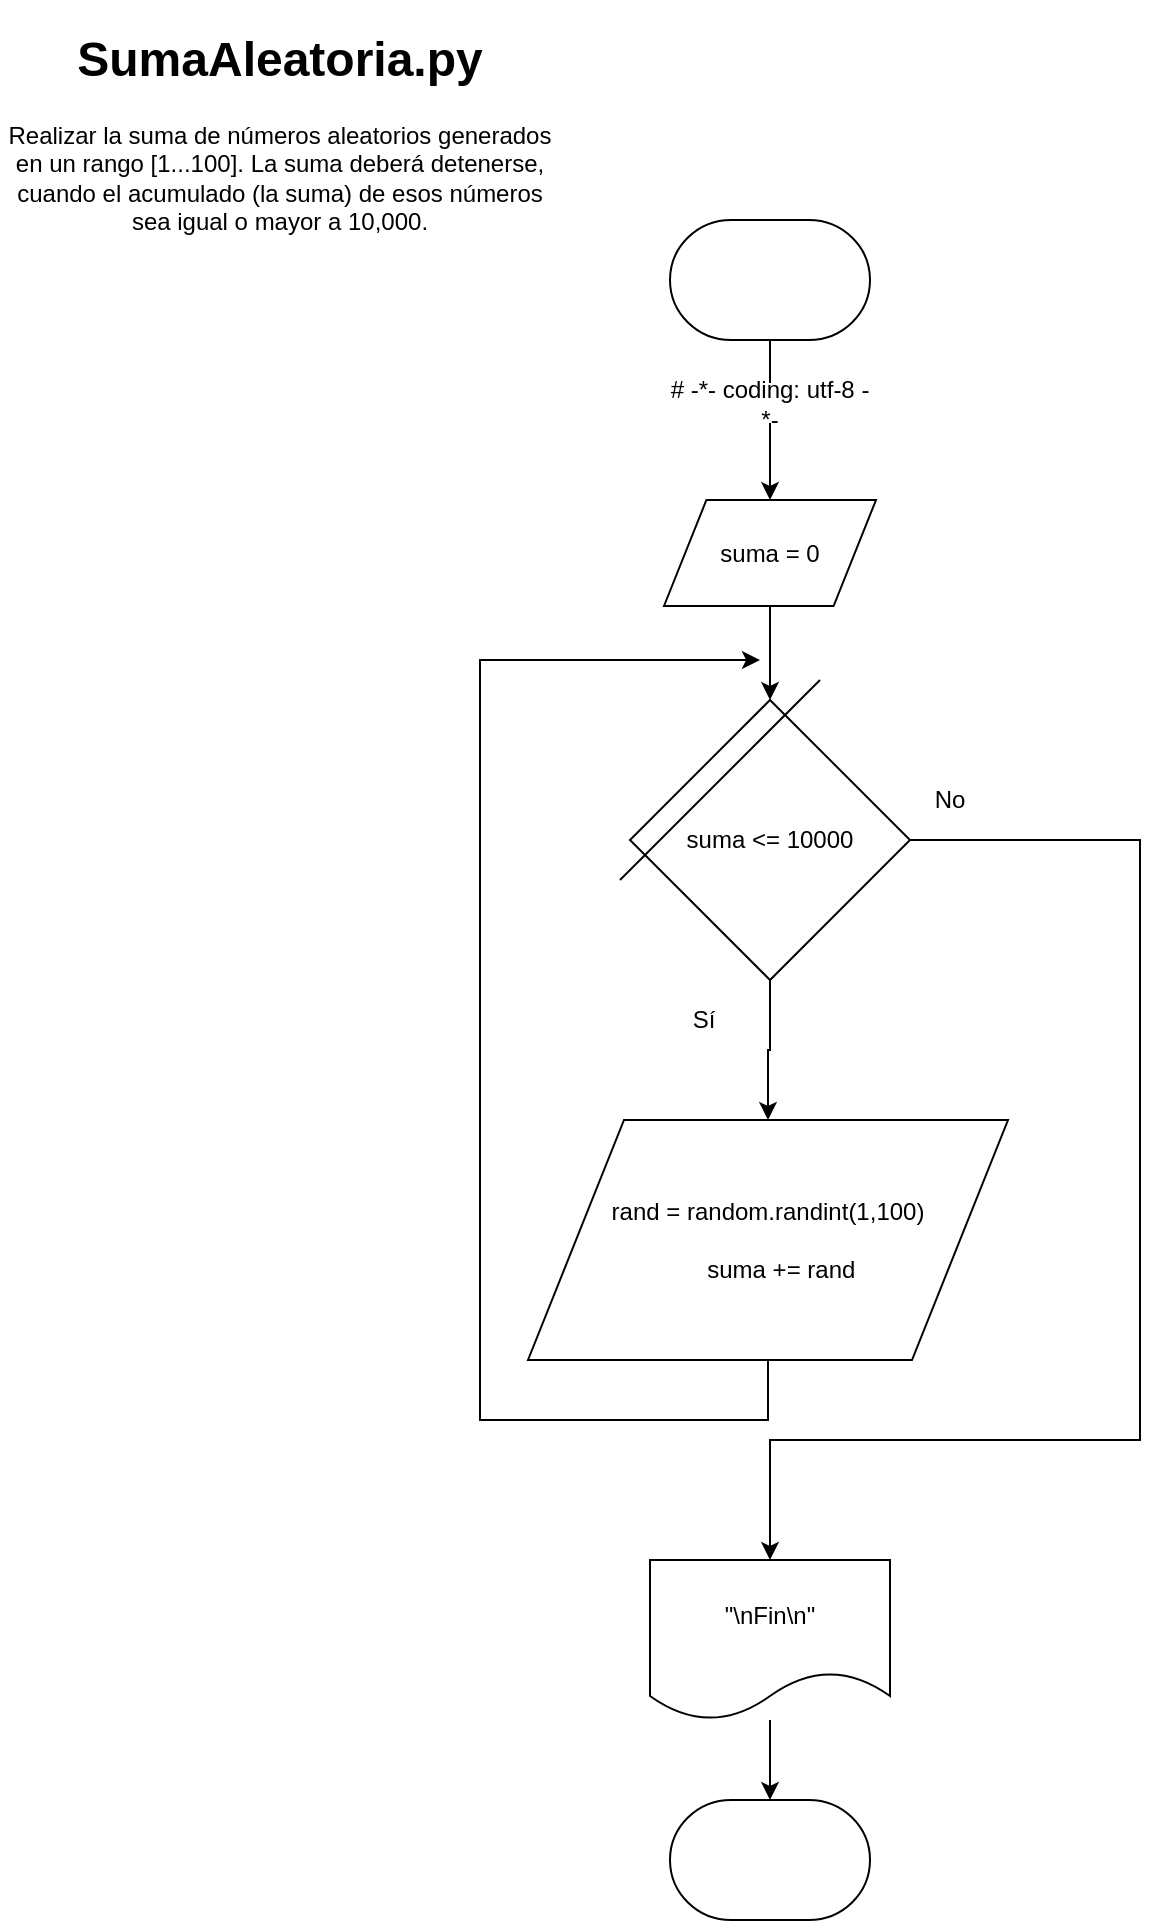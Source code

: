 <mxfile version="10.7.7" type="google"><diagram id="t9eIMvIFj8lqUvyRgRZ9" name="Page-1"><mxGraphModel dx="998" dy="483" grid="1" gridSize="10" guides="1" tooltips="1" connect="1" arrows="1" fold="1" page="1" pageScale="1" pageWidth="850" pageHeight="1100" math="0" shadow="0"><root><mxCell id="0"/><mxCell id="1" parent="0"/><mxCell id="4BTMthnvzZJZzFdLzzdM-22" value="&lt;h1&gt;SumaAleatoria.py&lt;br&gt;&lt;/h1&gt;Realizar la suma de números aleatorios generados en un rango [1...100]. La suma deberá detenerse, cuando el acumulado (la suma) de esos números sea igual o mayor a 10,000." style="text;html=1;strokeColor=none;fillColor=none;spacing=5;spacingTop=-20;whiteSpace=wrap;overflow=hidden;rounded=0;labelBackgroundColor=#ffffff;align=center;" parent="1" vertex="1"><mxGeometry x="40" y="40" width="280" height="120" as="geometry"/></mxCell><mxCell id="4BTMthnvzZJZzFdLzzdM-1" value="" style="strokeWidth=1;html=1;shape=mxgraph.flowchart.terminator;whiteSpace=wrap;" parent="1" vertex="1"><mxGeometry x="375" y="140" width="100" height="60" as="geometry"/></mxCell><mxCell id="4BTMthnvzZJZzFdLzzdM-18" value="" style="strokeWidth=1;html=1;shape=mxgraph.flowchart.terminator;whiteSpace=wrap;" parent="1" vertex="1"><mxGeometry x="375" y="930" width="100" height="60" as="geometry"/></mxCell><mxCell id="h7jLW6X67XXgZr9En6BO-5" value="suma = 0" style="shape=parallelogram;perimeter=parallelogramPerimeter;whiteSpace=wrap;html=1;" parent="1" vertex="1"><mxGeometry x="372" y="280" width="106" height="53" as="geometry"/></mxCell><mxCell id="h7jLW6X67XXgZr9En6BO-9" value="" style="edgeStyle=orthogonalEdgeStyle;rounded=0;orthogonalLoop=1;jettySize=auto;html=1;" parent="1" source="4BTMthnvzZJZzFdLzzdM-1" target="h7jLW6X67XXgZr9En6BO-5" edge="1"><mxGeometry relative="1" as="geometry"/></mxCell><mxCell id="h7jLW6X67XXgZr9En6BO-25" value="# -*- coding: utf-8 -*-" style="text;html=1;strokeColor=none;fillColor=#ffffff;align=center;verticalAlign=middle;whiteSpace=wrap;rounded=0;" parent="1" vertex="1"><mxGeometry x="370" y="221.5" width="110" height="20" as="geometry"/></mxCell><mxCell id="uUDkMnMQ4vexOErJ1Mc2-1" value="" style="edgeStyle=orthogonalEdgeStyle;rounded=0;orthogonalLoop=1;jettySize=auto;html=1;" edge="1" parent="1" source="h7jLW6X67XXgZr9En6BO-78" target="h7jLW6X67XXgZr9En6BO-82"><mxGeometry relative="1" as="geometry"/></mxCell><mxCell id="uUDkMnMQ4vexOErJ1Mc2-3" value="" style="edgeStyle=orthogonalEdgeStyle;rounded=0;orthogonalLoop=1;jettySize=auto;html=1;entryX=0.5;entryY=0;entryDx=0;entryDy=0;" edge="1" parent="1" source="h7jLW6X67XXgZr9En6BO-78" target="h7jLW6X67XXgZr9En6BO-84"><mxGeometry relative="1" as="geometry"><mxPoint x="600" y="750" as="targetPoint"/><Array as="points"><mxPoint x="610" y="450"/><mxPoint x="610" y="750"/><mxPoint x="425" y="750"/></Array></mxGeometry></mxCell><mxCell id="h7jLW6X67XXgZr9En6BO-78" value="suma &amp;lt;= 10000" style="rhombus;whiteSpace=wrap;html=1;fillColor=#ffffff;" parent="1" vertex="1"><mxGeometry x="355" y="380" width="140" height="140" as="geometry"/></mxCell><mxCell id="h7jLW6X67XXgZr9En6BO-79" value="" style="edgeStyle=orthogonalEdgeStyle;rounded=0;orthogonalLoop=1;jettySize=auto;html=1;endArrow=classic;endFill=1;" parent="1" source="h7jLW6X67XXgZr9En6BO-5" target="h7jLW6X67XXgZr9En6BO-78" edge="1"><mxGeometry relative="1" as="geometry"/></mxCell><mxCell id="h7jLW6X67XXgZr9En6BO-87" value="" style="edgeStyle=orthogonalEdgeStyle;rounded=0;orthogonalLoop=1;jettySize=auto;html=1;endArrow=classic;endFill=1;" parent="1" source="h7jLW6X67XXgZr9En6BO-82" edge="1"><mxGeometry relative="1" as="geometry"><mxPoint x="420" y="360" as="targetPoint"/><Array as="points"><mxPoint x="424" y="740"/><mxPoint x="280" y="740"/><mxPoint x="280" y="360"/></Array></mxGeometry></mxCell><mxCell id="h7jLW6X67XXgZr9En6BO-82" value="rand = random.randint(1,100)&lt;br&gt;&lt;br&gt;&amp;nbsp;&amp;nbsp; &amp;nbsp;suma += rand" style="shape=parallelogram;perimeter=parallelogramPerimeter;whiteSpace=wrap;html=1;fillColor=#ffffff;" parent="1" vertex="1"><mxGeometry x="304" y="590" width="240" height="120" as="geometry"/></mxCell><mxCell id="h7jLW6X67XXgZr9En6BO-88" value="" style="edgeStyle=orthogonalEdgeStyle;rounded=0;orthogonalLoop=1;jettySize=auto;html=1;endArrow=classic;endFill=1;" parent="1" source="h7jLW6X67XXgZr9En6BO-84" target="4BTMthnvzZJZzFdLzzdM-18" edge="1"><mxGeometry relative="1" as="geometry"/></mxCell><mxCell id="h7jLW6X67XXgZr9En6BO-84" value="&quot;\nFin\n&quot;" style="shape=document;whiteSpace=wrap;html=1;boundedLbl=1;fillColor=#ffffff;" parent="1" vertex="1"><mxGeometry x="365" y="810" width="120" height="80" as="geometry"/></mxCell><mxCell id="h7jLW6X67XXgZr9En6BO-91" value="Sí" style="text;html=1;strokeColor=none;fillColor=none;align=center;verticalAlign=middle;whiteSpace=wrap;rounded=0;" parent="1" vertex="1"><mxGeometry x="372" y="530" width="40" height="20" as="geometry"/></mxCell><mxCell id="h7jLW6X67XXgZr9En6BO-92" value="No" style="text;html=1;strokeColor=none;fillColor=none;align=center;verticalAlign=middle;whiteSpace=wrap;rounded=0;" parent="1" vertex="1"><mxGeometry x="495" y="420" width="40" height="20" as="geometry"/></mxCell><mxCell id="uUDkMnMQ4vexOErJ1Mc2-4" value="" style="endArrow=none;html=1;" edge="1" parent="1"><mxGeometry width="50" height="50" relative="1" as="geometry"><mxPoint x="350" y="470" as="sourcePoint"/><mxPoint x="450" y="370" as="targetPoint"/></mxGeometry></mxCell></root></mxGraphModel></diagram></mxfile>